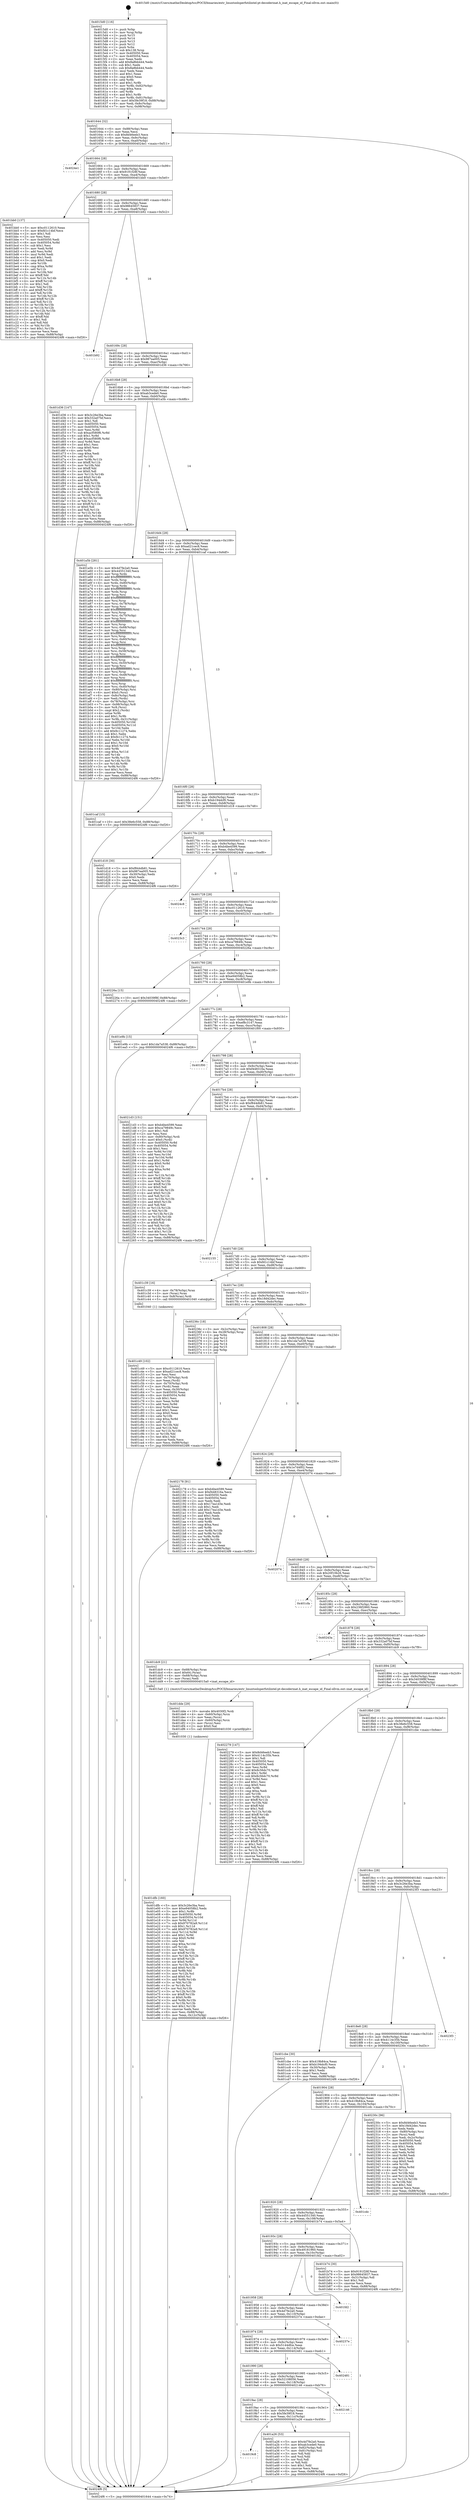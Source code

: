 digraph "0x4015d0" {
  label = "0x4015d0 (/mnt/c/Users/mathe/Desktop/tcc/POCII/binaries/extr_linuxtoolsperfutilintel-pt-decoderinat.h_inat_escape_id_Final-ollvm.out::main(0))"
  labelloc = "t"
  node[shape=record]

  Entry [label="",width=0.3,height=0.3,shape=circle,fillcolor=black,style=filled]
  "0x401644" [label="{
     0x401644 [32]\l
     | [instrs]\l
     &nbsp;&nbsp;0x401644 \<+6\>: mov -0x88(%rbp),%eax\l
     &nbsp;&nbsp;0x40164a \<+2\>: mov %eax,%ecx\l
     &nbsp;&nbsp;0x40164c \<+6\>: sub $0x8d46eeb3,%ecx\l
     &nbsp;&nbsp;0x401652 \<+6\>: mov %eax,-0x9c(%rbp)\l
     &nbsp;&nbsp;0x401658 \<+6\>: mov %ecx,-0xa0(%rbp)\l
     &nbsp;&nbsp;0x40165e \<+6\>: je 00000000004024e1 \<main+0xf11\>\l
  }"]
  "0x4024e1" [label="{
     0x4024e1\l
  }", style=dashed]
  "0x401664" [label="{
     0x401664 [28]\l
     | [instrs]\l
     &nbsp;&nbsp;0x401664 \<+5\>: jmp 0000000000401669 \<main+0x99\>\l
     &nbsp;&nbsp;0x401669 \<+6\>: mov -0x9c(%rbp),%eax\l
     &nbsp;&nbsp;0x40166f \<+5\>: sub $0x9191f28f,%eax\l
     &nbsp;&nbsp;0x401674 \<+6\>: mov %eax,-0xa4(%rbp)\l
     &nbsp;&nbsp;0x40167a \<+6\>: je 0000000000401bb0 \<main+0x5e0\>\l
  }"]
  Exit [label="",width=0.3,height=0.3,shape=circle,fillcolor=black,style=filled,peripheries=2]
  "0x401bb0" [label="{
     0x401bb0 [137]\l
     | [instrs]\l
     &nbsp;&nbsp;0x401bb0 \<+5\>: mov $0xc0112610,%eax\l
     &nbsp;&nbsp;0x401bb5 \<+5\>: mov $0xfd1c14bf,%ecx\l
     &nbsp;&nbsp;0x401bba \<+2\>: mov $0x1,%dl\l
     &nbsp;&nbsp;0x401bbc \<+2\>: xor %esi,%esi\l
     &nbsp;&nbsp;0x401bbe \<+7\>: mov 0x405050,%edi\l
     &nbsp;&nbsp;0x401bc5 \<+8\>: mov 0x405054,%r8d\l
     &nbsp;&nbsp;0x401bcd \<+3\>: sub $0x1,%esi\l
     &nbsp;&nbsp;0x401bd0 \<+3\>: mov %edi,%r9d\l
     &nbsp;&nbsp;0x401bd3 \<+3\>: add %esi,%r9d\l
     &nbsp;&nbsp;0x401bd6 \<+4\>: imul %r9d,%edi\l
     &nbsp;&nbsp;0x401bda \<+3\>: and $0x1,%edi\l
     &nbsp;&nbsp;0x401bdd \<+3\>: cmp $0x0,%edi\l
     &nbsp;&nbsp;0x401be0 \<+4\>: sete %r10b\l
     &nbsp;&nbsp;0x401be4 \<+4\>: cmp $0xa,%r8d\l
     &nbsp;&nbsp;0x401be8 \<+4\>: setl %r11b\l
     &nbsp;&nbsp;0x401bec \<+3\>: mov %r10b,%bl\l
     &nbsp;&nbsp;0x401bef \<+3\>: xor $0xff,%bl\l
     &nbsp;&nbsp;0x401bf2 \<+3\>: mov %r11b,%r14b\l
     &nbsp;&nbsp;0x401bf5 \<+4\>: xor $0xff,%r14b\l
     &nbsp;&nbsp;0x401bf9 \<+3\>: xor $0x1,%dl\l
     &nbsp;&nbsp;0x401bfc \<+3\>: mov %bl,%r15b\l
     &nbsp;&nbsp;0x401bff \<+4\>: and $0xff,%r15b\l
     &nbsp;&nbsp;0x401c03 \<+3\>: and %dl,%r10b\l
     &nbsp;&nbsp;0x401c06 \<+3\>: mov %r14b,%r12b\l
     &nbsp;&nbsp;0x401c09 \<+4\>: and $0xff,%r12b\l
     &nbsp;&nbsp;0x401c0d \<+3\>: and %dl,%r11b\l
     &nbsp;&nbsp;0x401c10 \<+3\>: or %r10b,%r15b\l
     &nbsp;&nbsp;0x401c13 \<+3\>: or %r11b,%r12b\l
     &nbsp;&nbsp;0x401c16 \<+3\>: xor %r12b,%r15b\l
     &nbsp;&nbsp;0x401c19 \<+3\>: or %r14b,%bl\l
     &nbsp;&nbsp;0x401c1c \<+3\>: xor $0xff,%bl\l
     &nbsp;&nbsp;0x401c1f \<+3\>: or $0x1,%dl\l
     &nbsp;&nbsp;0x401c22 \<+2\>: and %dl,%bl\l
     &nbsp;&nbsp;0x401c24 \<+3\>: or %bl,%r15b\l
     &nbsp;&nbsp;0x401c27 \<+4\>: test $0x1,%r15b\l
     &nbsp;&nbsp;0x401c2b \<+3\>: cmovne %ecx,%eax\l
     &nbsp;&nbsp;0x401c2e \<+6\>: mov %eax,-0x88(%rbp)\l
     &nbsp;&nbsp;0x401c34 \<+5\>: jmp 00000000004024f6 \<main+0xf26\>\l
  }"]
  "0x401680" [label="{
     0x401680 [28]\l
     | [instrs]\l
     &nbsp;&nbsp;0x401680 \<+5\>: jmp 0000000000401685 \<main+0xb5\>\l
     &nbsp;&nbsp;0x401685 \<+6\>: mov -0x9c(%rbp),%eax\l
     &nbsp;&nbsp;0x40168b \<+5\>: sub $0x98645837,%eax\l
     &nbsp;&nbsp;0x401690 \<+6\>: mov %eax,-0xa8(%rbp)\l
     &nbsp;&nbsp;0x401696 \<+6\>: je 0000000000401b92 \<main+0x5c2\>\l
  }"]
  "0x401dfb" [label="{
     0x401dfb [160]\l
     | [instrs]\l
     &nbsp;&nbsp;0x401dfb \<+5\>: mov $0x3c26e3ba,%esi\l
     &nbsp;&nbsp;0x401e00 \<+5\>: mov $0xe94058b2,%edx\l
     &nbsp;&nbsp;0x401e05 \<+3\>: mov $0x1,%r8b\l
     &nbsp;&nbsp;0x401e08 \<+8\>: mov 0x405050,%r9d\l
     &nbsp;&nbsp;0x401e10 \<+8\>: mov 0x405054,%r10d\l
     &nbsp;&nbsp;0x401e18 \<+3\>: mov %r9d,%r11d\l
     &nbsp;&nbsp;0x401e1b \<+7\>: sub $0x970782a9,%r11d\l
     &nbsp;&nbsp;0x401e22 \<+4\>: sub $0x1,%r11d\l
     &nbsp;&nbsp;0x401e26 \<+7\>: add $0x970782a9,%r11d\l
     &nbsp;&nbsp;0x401e2d \<+4\>: imul %r11d,%r9d\l
     &nbsp;&nbsp;0x401e31 \<+4\>: and $0x1,%r9d\l
     &nbsp;&nbsp;0x401e35 \<+4\>: cmp $0x0,%r9d\l
     &nbsp;&nbsp;0x401e39 \<+3\>: sete %bl\l
     &nbsp;&nbsp;0x401e3c \<+4\>: cmp $0xa,%r10d\l
     &nbsp;&nbsp;0x401e40 \<+4\>: setl %r14b\l
     &nbsp;&nbsp;0x401e44 \<+3\>: mov %bl,%r15b\l
     &nbsp;&nbsp;0x401e47 \<+4\>: xor $0xff,%r15b\l
     &nbsp;&nbsp;0x401e4b \<+3\>: mov %r14b,%r12b\l
     &nbsp;&nbsp;0x401e4e \<+4\>: xor $0xff,%r12b\l
     &nbsp;&nbsp;0x401e52 \<+4\>: xor $0x0,%r8b\l
     &nbsp;&nbsp;0x401e56 \<+3\>: mov %r15b,%r13b\l
     &nbsp;&nbsp;0x401e59 \<+4\>: and $0x0,%r13b\l
     &nbsp;&nbsp;0x401e5d \<+3\>: and %r8b,%bl\l
     &nbsp;&nbsp;0x401e60 \<+3\>: mov %r12b,%cl\l
     &nbsp;&nbsp;0x401e63 \<+3\>: and $0x0,%cl\l
     &nbsp;&nbsp;0x401e66 \<+3\>: and %r8b,%r14b\l
     &nbsp;&nbsp;0x401e69 \<+3\>: or %bl,%r13b\l
     &nbsp;&nbsp;0x401e6c \<+3\>: or %r14b,%cl\l
     &nbsp;&nbsp;0x401e6f \<+3\>: xor %cl,%r13b\l
     &nbsp;&nbsp;0x401e72 \<+3\>: or %r12b,%r15b\l
     &nbsp;&nbsp;0x401e75 \<+4\>: xor $0xff,%r15b\l
     &nbsp;&nbsp;0x401e79 \<+4\>: or $0x0,%r8b\l
     &nbsp;&nbsp;0x401e7d \<+3\>: and %r8b,%r15b\l
     &nbsp;&nbsp;0x401e80 \<+3\>: or %r15b,%r13b\l
     &nbsp;&nbsp;0x401e83 \<+4\>: test $0x1,%r13b\l
     &nbsp;&nbsp;0x401e87 \<+3\>: cmovne %edx,%esi\l
     &nbsp;&nbsp;0x401e8a \<+6\>: mov %esi,-0x88(%rbp)\l
     &nbsp;&nbsp;0x401e90 \<+6\>: mov %eax,-0x12c(%rbp)\l
     &nbsp;&nbsp;0x401e96 \<+5\>: jmp 00000000004024f6 \<main+0xf26\>\l
  }"]
  "0x401b92" [label="{
     0x401b92\l
  }", style=dashed]
  "0x40169c" [label="{
     0x40169c [28]\l
     | [instrs]\l
     &nbsp;&nbsp;0x40169c \<+5\>: jmp 00000000004016a1 \<main+0xd1\>\l
     &nbsp;&nbsp;0x4016a1 \<+6\>: mov -0x9c(%rbp),%eax\l
     &nbsp;&nbsp;0x4016a7 \<+5\>: sub $0x987ea005,%eax\l
     &nbsp;&nbsp;0x4016ac \<+6\>: mov %eax,-0xac(%rbp)\l
     &nbsp;&nbsp;0x4016b2 \<+6\>: je 0000000000401d36 \<main+0x766\>\l
  }"]
  "0x401dde" [label="{
     0x401dde [29]\l
     | [instrs]\l
     &nbsp;&nbsp;0x401dde \<+10\>: movabs $0x4030f2,%rdi\l
     &nbsp;&nbsp;0x401de8 \<+4\>: mov -0x60(%rbp),%rcx\l
     &nbsp;&nbsp;0x401dec \<+2\>: mov %eax,(%rcx)\l
     &nbsp;&nbsp;0x401dee \<+4\>: mov -0x60(%rbp),%rcx\l
     &nbsp;&nbsp;0x401df2 \<+2\>: mov (%rcx),%esi\l
     &nbsp;&nbsp;0x401df4 \<+2\>: mov $0x0,%al\l
     &nbsp;&nbsp;0x401df6 \<+5\>: call 0000000000401030 \<printf@plt\>\l
     | [calls]\l
     &nbsp;&nbsp;0x401030 \{1\} (unknown)\l
  }"]
  "0x401d36" [label="{
     0x401d36 [147]\l
     | [instrs]\l
     &nbsp;&nbsp;0x401d36 \<+5\>: mov $0x3c26e3ba,%eax\l
     &nbsp;&nbsp;0x401d3b \<+5\>: mov $0x332a07bf,%ecx\l
     &nbsp;&nbsp;0x401d40 \<+2\>: mov $0x1,%dl\l
     &nbsp;&nbsp;0x401d42 \<+7\>: mov 0x405050,%esi\l
     &nbsp;&nbsp;0x401d49 \<+7\>: mov 0x405054,%edi\l
     &nbsp;&nbsp;0x401d50 \<+3\>: mov %esi,%r8d\l
     &nbsp;&nbsp;0x401d53 \<+7\>: sub $0xacf580f6,%r8d\l
     &nbsp;&nbsp;0x401d5a \<+4\>: sub $0x1,%r8d\l
     &nbsp;&nbsp;0x401d5e \<+7\>: add $0xacf580f6,%r8d\l
     &nbsp;&nbsp;0x401d65 \<+4\>: imul %r8d,%esi\l
     &nbsp;&nbsp;0x401d69 \<+3\>: and $0x1,%esi\l
     &nbsp;&nbsp;0x401d6c \<+3\>: cmp $0x0,%esi\l
     &nbsp;&nbsp;0x401d6f \<+4\>: sete %r9b\l
     &nbsp;&nbsp;0x401d73 \<+3\>: cmp $0xa,%edi\l
     &nbsp;&nbsp;0x401d76 \<+4\>: setl %r10b\l
     &nbsp;&nbsp;0x401d7a \<+3\>: mov %r9b,%r11b\l
     &nbsp;&nbsp;0x401d7d \<+4\>: xor $0xff,%r11b\l
     &nbsp;&nbsp;0x401d81 \<+3\>: mov %r10b,%bl\l
     &nbsp;&nbsp;0x401d84 \<+3\>: xor $0xff,%bl\l
     &nbsp;&nbsp;0x401d87 \<+3\>: xor $0x0,%dl\l
     &nbsp;&nbsp;0x401d8a \<+3\>: mov %r11b,%r14b\l
     &nbsp;&nbsp;0x401d8d \<+4\>: and $0x0,%r14b\l
     &nbsp;&nbsp;0x401d91 \<+3\>: and %dl,%r9b\l
     &nbsp;&nbsp;0x401d94 \<+3\>: mov %bl,%r15b\l
     &nbsp;&nbsp;0x401d97 \<+4\>: and $0x0,%r15b\l
     &nbsp;&nbsp;0x401d9b \<+3\>: and %dl,%r10b\l
     &nbsp;&nbsp;0x401d9e \<+3\>: or %r9b,%r14b\l
     &nbsp;&nbsp;0x401da1 \<+3\>: or %r10b,%r15b\l
     &nbsp;&nbsp;0x401da4 \<+3\>: xor %r15b,%r14b\l
     &nbsp;&nbsp;0x401da7 \<+3\>: or %bl,%r11b\l
     &nbsp;&nbsp;0x401daa \<+4\>: xor $0xff,%r11b\l
     &nbsp;&nbsp;0x401dae \<+3\>: or $0x0,%dl\l
     &nbsp;&nbsp;0x401db1 \<+3\>: and %dl,%r11b\l
     &nbsp;&nbsp;0x401db4 \<+3\>: or %r11b,%r14b\l
     &nbsp;&nbsp;0x401db7 \<+4\>: test $0x1,%r14b\l
     &nbsp;&nbsp;0x401dbb \<+3\>: cmovne %ecx,%eax\l
     &nbsp;&nbsp;0x401dbe \<+6\>: mov %eax,-0x88(%rbp)\l
     &nbsp;&nbsp;0x401dc4 \<+5\>: jmp 00000000004024f6 \<main+0xf26\>\l
  }"]
  "0x4016b8" [label="{
     0x4016b8 [28]\l
     | [instrs]\l
     &nbsp;&nbsp;0x4016b8 \<+5\>: jmp 00000000004016bd \<main+0xed\>\l
     &nbsp;&nbsp;0x4016bd \<+6\>: mov -0x9c(%rbp),%eax\l
     &nbsp;&nbsp;0x4016c3 \<+5\>: sub $0xab3cede0,%eax\l
     &nbsp;&nbsp;0x4016c8 \<+6\>: mov %eax,-0xb0(%rbp)\l
     &nbsp;&nbsp;0x4016ce \<+6\>: je 0000000000401a5b \<main+0x48b\>\l
  }"]
  "0x401c49" [label="{
     0x401c49 [102]\l
     | [instrs]\l
     &nbsp;&nbsp;0x401c49 \<+5\>: mov $0xc0112610,%ecx\l
     &nbsp;&nbsp;0x401c4e \<+5\>: mov $0xad21cec8,%edx\l
     &nbsp;&nbsp;0x401c53 \<+2\>: xor %esi,%esi\l
     &nbsp;&nbsp;0x401c55 \<+4\>: mov -0x70(%rbp),%rdi\l
     &nbsp;&nbsp;0x401c59 \<+2\>: mov %eax,(%rdi)\l
     &nbsp;&nbsp;0x401c5b \<+4\>: mov -0x70(%rbp),%rdi\l
     &nbsp;&nbsp;0x401c5f \<+2\>: mov (%rdi),%eax\l
     &nbsp;&nbsp;0x401c61 \<+3\>: mov %eax,-0x30(%rbp)\l
     &nbsp;&nbsp;0x401c64 \<+7\>: mov 0x405050,%eax\l
     &nbsp;&nbsp;0x401c6b \<+8\>: mov 0x405054,%r8d\l
     &nbsp;&nbsp;0x401c73 \<+3\>: sub $0x1,%esi\l
     &nbsp;&nbsp;0x401c76 \<+3\>: mov %eax,%r9d\l
     &nbsp;&nbsp;0x401c79 \<+3\>: add %esi,%r9d\l
     &nbsp;&nbsp;0x401c7c \<+4\>: imul %r9d,%eax\l
     &nbsp;&nbsp;0x401c80 \<+3\>: and $0x1,%eax\l
     &nbsp;&nbsp;0x401c83 \<+3\>: cmp $0x0,%eax\l
     &nbsp;&nbsp;0x401c86 \<+4\>: sete %r10b\l
     &nbsp;&nbsp;0x401c8a \<+4\>: cmp $0xa,%r8d\l
     &nbsp;&nbsp;0x401c8e \<+4\>: setl %r11b\l
     &nbsp;&nbsp;0x401c92 \<+3\>: mov %r10b,%bl\l
     &nbsp;&nbsp;0x401c95 \<+3\>: and %r11b,%bl\l
     &nbsp;&nbsp;0x401c98 \<+3\>: xor %r11b,%r10b\l
     &nbsp;&nbsp;0x401c9b \<+3\>: or %r10b,%bl\l
     &nbsp;&nbsp;0x401c9e \<+3\>: test $0x1,%bl\l
     &nbsp;&nbsp;0x401ca1 \<+3\>: cmovne %edx,%ecx\l
     &nbsp;&nbsp;0x401ca4 \<+6\>: mov %ecx,-0x88(%rbp)\l
     &nbsp;&nbsp;0x401caa \<+5\>: jmp 00000000004024f6 \<main+0xf26\>\l
  }"]
  "0x401a5b" [label="{
     0x401a5b [281]\l
     | [instrs]\l
     &nbsp;&nbsp;0x401a5b \<+5\>: mov $0x4d7fe2a0,%eax\l
     &nbsp;&nbsp;0x401a60 \<+5\>: mov $0x44551340,%ecx\l
     &nbsp;&nbsp;0x401a65 \<+3\>: mov %rsp,%rdx\l
     &nbsp;&nbsp;0x401a68 \<+4\>: add $0xfffffffffffffff0,%rdx\l
     &nbsp;&nbsp;0x401a6c \<+3\>: mov %rdx,%rsp\l
     &nbsp;&nbsp;0x401a6f \<+4\>: mov %rdx,-0x80(%rbp)\l
     &nbsp;&nbsp;0x401a73 \<+3\>: mov %rsp,%rdx\l
     &nbsp;&nbsp;0x401a76 \<+4\>: add $0xfffffffffffffff0,%rdx\l
     &nbsp;&nbsp;0x401a7a \<+3\>: mov %rdx,%rsp\l
     &nbsp;&nbsp;0x401a7d \<+3\>: mov %rsp,%rsi\l
     &nbsp;&nbsp;0x401a80 \<+4\>: add $0xfffffffffffffff0,%rsi\l
     &nbsp;&nbsp;0x401a84 \<+3\>: mov %rsi,%rsp\l
     &nbsp;&nbsp;0x401a87 \<+4\>: mov %rsi,-0x78(%rbp)\l
     &nbsp;&nbsp;0x401a8b \<+3\>: mov %rsp,%rsi\l
     &nbsp;&nbsp;0x401a8e \<+4\>: add $0xfffffffffffffff0,%rsi\l
     &nbsp;&nbsp;0x401a92 \<+3\>: mov %rsi,%rsp\l
     &nbsp;&nbsp;0x401a95 \<+4\>: mov %rsi,-0x70(%rbp)\l
     &nbsp;&nbsp;0x401a99 \<+3\>: mov %rsp,%rsi\l
     &nbsp;&nbsp;0x401a9c \<+4\>: add $0xfffffffffffffff0,%rsi\l
     &nbsp;&nbsp;0x401aa0 \<+3\>: mov %rsi,%rsp\l
     &nbsp;&nbsp;0x401aa3 \<+4\>: mov %rsi,-0x68(%rbp)\l
     &nbsp;&nbsp;0x401aa7 \<+3\>: mov %rsp,%rsi\l
     &nbsp;&nbsp;0x401aaa \<+4\>: add $0xfffffffffffffff0,%rsi\l
     &nbsp;&nbsp;0x401aae \<+3\>: mov %rsi,%rsp\l
     &nbsp;&nbsp;0x401ab1 \<+4\>: mov %rsi,-0x60(%rbp)\l
     &nbsp;&nbsp;0x401ab5 \<+3\>: mov %rsp,%rsi\l
     &nbsp;&nbsp;0x401ab8 \<+4\>: add $0xfffffffffffffff0,%rsi\l
     &nbsp;&nbsp;0x401abc \<+3\>: mov %rsi,%rsp\l
     &nbsp;&nbsp;0x401abf \<+4\>: mov %rsi,-0x58(%rbp)\l
     &nbsp;&nbsp;0x401ac3 \<+3\>: mov %rsp,%rsi\l
     &nbsp;&nbsp;0x401ac6 \<+4\>: add $0xfffffffffffffff0,%rsi\l
     &nbsp;&nbsp;0x401aca \<+3\>: mov %rsi,%rsp\l
     &nbsp;&nbsp;0x401acd \<+4\>: mov %rsi,-0x50(%rbp)\l
     &nbsp;&nbsp;0x401ad1 \<+3\>: mov %rsp,%rsi\l
     &nbsp;&nbsp;0x401ad4 \<+4\>: add $0xfffffffffffffff0,%rsi\l
     &nbsp;&nbsp;0x401ad8 \<+3\>: mov %rsi,%rsp\l
     &nbsp;&nbsp;0x401adb \<+4\>: mov %rsi,-0x48(%rbp)\l
     &nbsp;&nbsp;0x401adf \<+3\>: mov %rsp,%rsi\l
     &nbsp;&nbsp;0x401ae2 \<+4\>: add $0xfffffffffffffff0,%rsi\l
     &nbsp;&nbsp;0x401ae6 \<+3\>: mov %rsi,%rsp\l
     &nbsp;&nbsp;0x401ae9 \<+4\>: mov %rsi,-0x40(%rbp)\l
     &nbsp;&nbsp;0x401aed \<+4\>: mov -0x80(%rbp),%rsi\l
     &nbsp;&nbsp;0x401af1 \<+6\>: movl $0x0,(%rsi)\l
     &nbsp;&nbsp;0x401af7 \<+6\>: mov -0x8c(%rbp),%edi\l
     &nbsp;&nbsp;0x401afd \<+2\>: mov %edi,(%rdx)\l
     &nbsp;&nbsp;0x401aff \<+4\>: mov -0x78(%rbp),%rsi\l
     &nbsp;&nbsp;0x401b03 \<+7\>: mov -0x98(%rbp),%r8\l
     &nbsp;&nbsp;0x401b0a \<+3\>: mov %r8,(%rsi)\l
     &nbsp;&nbsp;0x401b0d \<+3\>: cmpl $0x2,(%rdx)\l
     &nbsp;&nbsp;0x401b10 \<+4\>: setne %r9b\l
     &nbsp;&nbsp;0x401b14 \<+4\>: and $0x1,%r9b\l
     &nbsp;&nbsp;0x401b18 \<+4\>: mov %r9b,-0x31(%rbp)\l
     &nbsp;&nbsp;0x401b1c \<+8\>: mov 0x405050,%r10d\l
     &nbsp;&nbsp;0x401b24 \<+8\>: mov 0x405054,%r11d\l
     &nbsp;&nbsp;0x401b2c \<+3\>: mov %r10d,%ebx\l
     &nbsp;&nbsp;0x401b2f \<+6\>: add $0x9c11274,%ebx\l
     &nbsp;&nbsp;0x401b35 \<+3\>: sub $0x1,%ebx\l
     &nbsp;&nbsp;0x401b38 \<+6\>: sub $0x9c11274,%ebx\l
     &nbsp;&nbsp;0x401b3e \<+4\>: imul %ebx,%r10d\l
     &nbsp;&nbsp;0x401b42 \<+4\>: and $0x1,%r10d\l
     &nbsp;&nbsp;0x401b46 \<+4\>: cmp $0x0,%r10d\l
     &nbsp;&nbsp;0x401b4a \<+4\>: sete %r9b\l
     &nbsp;&nbsp;0x401b4e \<+4\>: cmp $0xa,%r11d\l
     &nbsp;&nbsp;0x401b52 \<+4\>: setl %r14b\l
     &nbsp;&nbsp;0x401b56 \<+3\>: mov %r9b,%r15b\l
     &nbsp;&nbsp;0x401b59 \<+3\>: and %r14b,%r15b\l
     &nbsp;&nbsp;0x401b5c \<+3\>: xor %r14b,%r9b\l
     &nbsp;&nbsp;0x401b5f \<+3\>: or %r9b,%r15b\l
     &nbsp;&nbsp;0x401b62 \<+4\>: test $0x1,%r15b\l
     &nbsp;&nbsp;0x401b66 \<+3\>: cmovne %ecx,%eax\l
     &nbsp;&nbsp;0x401b69 \<+6\>: mov %eax,-0x88(%rbp)\l
     &nbsp;&nbsp;0x401b6f \<+5\>: jmp 00000000004024f6 \<main+0xf26\>\l
  }"]
  "0x4016d4" [label="{
     0x4016d4 [28]\l
     | [instrs]\l
     &nbsp;&nbsp;0x4016d4 \<+5\>: jmp 00000000004016d9 \<main+0x109\>\l
     &nbsp;&nbsp;0x4016d9 \<+6\>: mov -0x9c(%rbp),%eax\l
     &nbsp;&nbsp;0x4016df \<+5\>: sub $0xad21cec8,%eax\l
     &nbsp;&nbsp;0x4016e4 \<+6\>: mov %eax,-0xb4(%rbp)\l
     &nbsp;&nbsp;0x4016ea \<+6\>: je 0000000000401caf \<main+0x6df\>\l
  }"]
  "0x4015d0" [label="{
     0x4015d0 [116]\l
     | [instrs]\l
     &nbsp;&nbsp;0x4015d0 \<+1\>: push %rbp\l
     &nbsp;&nbsp;0x4015d1 \<+3\>: mov %rsp,%rbp\l
     &nbsp;&nbsp;0x4015d4 \<+2\>: push %r15\l
     &nbsp;&nbsp;0x4015d6 \<+2\>: push %r14\l
     &nbsp;&nbsp;0x4015d8 \<+2\>: push %r13\l
     &nbsp;&nbsp;0x4015da \<+2\>: push %r12\l
     &nbsp;&nbsp;0x4015dc \<+1\>: push %rbx\l
     &nbsp;&nbsp;0x4015dd \<+7\>: sub $0x138,%rsp\l
     &nbsp;&nbsp;0x4015e4 \<+7\>: mov 0x405050,%eax\l
     &nbsp;&nbsp;0x4015eb \<+7\>: mov 0x405054,%ecx\l
     &nbsp;&nbsp;0x4015f2 \<+2\>: mov %eax,%edx\l
     &nbsp;&nbsp;0x4015f4 \<+6\>: add $0x8a8bb444,%edx\l
     &nbsp;&nbsp;0x4015fa \<+3\>: sub $0x1,%edx\l
     &nbsp;&nbsp;0x4015fd \<+6\>: sub $0x8a8bb444,%edx\l
     &nbsp;&nbsp;0x401603 \<+3\>: imul %edx,%eax\l
     &nbsp;&nbsp;0x401606 \<+3\>: and $0x1,%eax\l
     &nbsp;&nbsp;0x401609 \<+3\>: cmp $0x0,%eax\l
     &nbsp;&nbsp;0x40160c \<+4\>: sete %r8b\l
     &nbsp;&nbsp;0x401610 \<+4\>: and $0x1,%r8b\l
     &nbsp;&nbsp;0x401614 \<+7\>: mov %r8b,-0x82(%rbp)\l
     &nbsp;&nbsp;0x40161b \<+3\>: cmp $0xa,%ecx\l
     &nbsp;&nbsp;0x40161e \<+4\>: setl %r8b\l
     &nbsp;&nbsp;0x401622 \<+4\>: and $0x1,%r8b\l
     &nbsp;&nbsp;0x401626 \<+7\>: mov %r8b,-0x81(%rbp)\l
     &nbsp;&nbsp;0x40162d \<+10\>: movl $0x5fe39f18,-0x88(%rbp)\l
     &nbsp;&nbsp;0x401637 \<+6\>: mov %edi,-0x8c(%rbp)\l
     &nbsp;&nbsp;0x40163d \<+7\>: mov %rsi,-0x98(%rbp)\l
  }"]
  "0x401caf" [label="{
     0x401caf [15]\l
     | [instrs]\l
     &nbsp;&nbsp;0x401caf \<+10\>: movl $0x38e6c558,-0x88(%rbp)\l
     &nbsp;&nbsp;0x401cb9 \<+5\>: jmp 00000000004024f6 \<main+0xf26\>\l
  }"]
  "0x4016f0" [label="{
     0x4016f0 [28]\l
     | [instrs]\l
     &nbsp;&nbsp;0x4016f0 \<+5\>: jmp 00000000004016f5 \<main+0x125\>\l
     &nbsp;&nbsp;0x4016f5 \<+6\>: mov -0x9c(%rbp),%eax\l
     &nbsp;&nbsp;0x4016fb \<+5\>: sub $0xb194dcf0,%eax\l
     &nbsp;&nbsp;0x401700 \<+6\>: mov %eax,-0xb8(%rbp)\l
     &nbsp;&nbsp;0x401706 \<+6\>: je 0000000000401d18 \<main+0x748\>\l
  }"]
  "0x4024f6" [label="{
     0x4024f6 [5]\l
     | [instrs]\l
     &nbsp;&nbsp;0x4024f6 \<+5\>: jmp 0000000000401644 \<main+0x74\>\l
  }"]
  "0x401d18" [label="{
     0x401d18 [30]\l
     | [instrs]\l
     &nbsp;&nbsp;0x401d18 \<+5\>: mov $0xf844db81,%eax\l
     &nbsp;&nbsp;0x401d1d \<+5\>: mov $0x987ea005,%ecx\l
     &nbsp;&nbsp;0x401d22 \<+3\>: mov -0x30(%rbp),%edx\l
     &nbsp;&nbsp;0x401d25 \<+3\>: cmp $0x0,%edx\l
     &nbsp;&nbsp;0x401d28 \<+3\>: cmove %ecx,%eax\l
     &nbsp;&nbsp;0x401d2b \<+6\>: mov %eax,-0x88(%rbp)\l
     &nbsp;&nbsp;0x401d31 \<+5\>: jmp 00000000004024f6 \<main+0xf26\>\l
  }"]
  "0x40170c" [label="{
     0x40170c [28]\l
     | [instrs]\l
     &nbsp;&nbsp;0x40170c \<+5\>: jmp 0000000000401711 \<main+0x141\>\l
     &nbsp;&nbsp;0x401711 \<+6\>: mov -0x9c(%rbp),%eax\l
     &nbsp;&nbsp;0x401717 \<+5\>: sub $0xb4be4599,%eax\l
     &nbsp;&nbsp;0x40171c \<+6\>: mov %eax,-0xbc(%rbp)\l
     &nbsp;&nbsp;0x401722 \<+6\>: je 00000000004024c8 \<main+0xef8\>\l
  }"]
  "0x4019c8" [label="{
     0x4019c8\l
  }", style=dashed]
  "0x4024c8" [label="{
     0x4024c8\l
  }", style=dashed]
  "0x401728" [label="{
     0x401728 [28]\l
     | [instrs]\l
     &nbsp;&nbsp;0x401728 \<+5\>: jmp 000000000040172d \<main+0x15d\>\l
     &nbsp;&nbsp;0x40172d \<+6\>: mov -0x9c(%rbp),%eax\l
     &nbsp;&nbsp;0x401733 \<+5\>: sub $0xc0112610,%eax\l
     &nbsp;&nbsp;0x401738 \<+6\>: mov %eax,-0xc0(%rbp)\l
     &nbsp;&nbsp;0x40173e \<+6\>: je 00000000004023c3 \<main+0xdf3\>\l
  }"]
  "0x401a26" [label="{
     0x401a26 [53]\l
     | [instrs]\l
     &nbsp;&nbsp;0x401a26 \<+5\>: mov $0x4d7fe2a0,%eax\l
     &nbsp;&nbsp;0x401a2b \<+5\>: mov $0xab3cede0,%ecx\l
     &nbsp;&nbsp;0x401a30 \<+6\>: mov -0x82(%rbp),%dl\l
     &nbsp;&nbsp;0x401a36 \<+7\>: mov -0x81(%rbp),%sil\l
     &nbsp;&nbsp;0x401a3d \<+3\>: mov %dl,%dil\l
     &nbsp;&nbsp;0x401a40 \<+3\>: and %sil,%dil\l
     &nbsp;&nbsp;0x401a43 \<+3\>: xor %sil,%dl\l
     &nbsp;&nbsp;0x401a46 \<+3\>: or %dl,%dil\l
     &nbsp;&nbsp;0x401a49 \<+4\>: test $0x1,%dil\l
     &nbsp;&nbsp;0x401a4d \<+3\>: cmovne %ecx,%eax\l
     &nbsp;&nbsp;0x401a50 \<+6\>: mov %eax,-0x88(%rbp)\l
     &nbsp;&nbsp;0x401a56 \<+5\>: jmp 00000000004024f6 \<main+0xf26\>\l
  }"]
  "0x4023c3" [label="{
     0x4023c3\l
  }", style=dashed]
  "0x401744" [label="{
     0x401744 [28]\l
     | [instrs]\l
     &nbsp;&nbsp;0x401744 \<+5\>: jmp 0000000000401749 \<main+0x179\>\l
     &nbsp;&nbsp;0x401749 \<+6\>: mov -0x9c(%rbp),%eax\l
     &nbsp;&nbsp;0x40174f \<+5\>: sub $0xca79849c,%eax\l
     &nbsp;&nbsp;0x401754 \<+6\>: mov %eax,-0xc4(%rbp)\l
     &nbsp;&nbsp;0x40175a \<+6\>: je 000000000040226a \<main+0xc9a\>\l
  }"]
  "0x4019ac" [label="{
     0x4019ac [28]\l
     | [instrs]\l
     &nbsp;&nbsp;0x4019ac \<+5\>: jmp 00000000004019b1 \<main+0x3e1\>\l
     &nbsp;&nbsp;0x4019b1 \<+6\>: mov -0x9c(%rbp),%eax\l
     &nbsp;&nbsp;0x4019b7 \<+5\>: sub $0x5fe39f18,%eax\l
     &nbsp;&nbsp;0x4019bc \<+6\>: mov %eax,-0x11c(%rbp)\l
     &nbsp;&nbsp;0x4019c2 \<+6\>: je 0000000000401a26 \<main+0x456\>\l
  }"]
  "0x40226a" [label="{
     0x40226a [15]\l
     | [instrs]\l
     &nbsp;&nbsp;0x40226a \<+10\>: movl $0x34039f8f,-0x88(%rbp)\l
     &nbsp;&nbsp;0x402274 \<+5\>: jmp 00000000004024f6 \<main+0xf26\>\l
  }"]
  "0x401760" [label="{
     0x401760 [28]\l
     | [instrs]\l
     &nbsp;&nbsp;0x401760 \<+5\>: jmp 0000000000401765 \<main+0x195\>\l
     &nbsp;&nbsp;0x401765 \<+6\>: mov -0x9c(%rbp),%eax\l
     &nbsp;&nbsp;0x40176b \<+5\>: sub $0xe94058b2,%eax\l
     &nbsp;&nbsp;0x401770 \<+6\>: mov %eax,-0xc8(%rbp)\l
     &nbsp;&nbsp;0x401776 \<+6\>: je 0000000000401e9b \<main+0x8cb\>\l
  }"]
  "0x402146" [label="{
     0x402146\l
  }", style=dashed]
  "0x401e9b" [label="{
     0x401e9b [15]\l
     | [instrs]\l
     &nbsp;&nbsp;0x401e9b \<+10\>: movl $0x1da7a538,-0x88(%rbp)\l
     &nbsp;&nbsp;0x401ea5 \<+5\>: jmp 00000000004024f6 \<main+0xf26\>\l
  }"]
  "0x40177c" [label="{
     0x40177c [28]\l
     | [instrs]\l
     &nbsp;&nbsp;0x40177c \<+5\>: jmp 0000000000401781 \<main+0x1b1\>\l
     &nbsp;&nbsp;0x401781 \<+6\>: mov -0x9c(%rbp),%eax\l
     &nbsp;&nbsp;0x401787 \<+5\>: sub $0xef8c3147,%eax\l
     &nbsp;&nbsp;0x40178c \<+6\>: mov %eax,-0xcc(%rbp)\l
     &nbsp;&nbsp;0x401792 \<+6\>: je 0000000000401f00 \<main+0x930\>\l
  }"]
  "0x401990" [label="{
     0x401990 [28]\l
     | [instrs]\l
     &nbsp;&nbsp;0x401990 \<+5\>: jmp 0000000000401995 \<main+0x3c5\>\l
     &nbsp;&nbsp;0x401995 \<+6\>: mov -0x9c(%rbp),%eax\l
     &nbsp;&nbsp;0x40199b \<+5\>: sub $0x52108056,%eax\l
     &nbsp;&nbsp;0x4019a0 \<+6\>: mov %eax,-0x118(%rbp)\l
     &nbsp;&nbsp;0x4019a6 \<+6\>: je 0000000000402146 \<main+0xb76\>\l
  }"]
  "0x401f00" [label="{
     0x401f00\l
  }", style=dashed]
  "0x401798" [label="{
     0x401798 [28]\l
     | [instrs]\l
     &nbsp;&nbsp;0x401798 \<+5\>: jmp 000000000040179d \<main+0x1cd\>\l
     &nbsp;&nbsp;0x40179d \<+6\>: mov -0x9c(%rbp),%eax\l
     &nbsp;&nbsp;0x4017a3 \<+5\>: sub $0xf448316a,%eax\l
     &nbsp;&nbsp;0x4017a8 \<+6\>: mov %eax,-0xd0(%rbp)\l
     &nbsp;&nbsp;0x4017ae \<+6\>: je 00000000004021d3 \<main+0xc03\>\l
  }"]
  "0x402481" [label="{
     0x402481\l
  }", style=dashed]
  "0x4021d3" [label="{
     0x4021d3 [151]\l
     | [instrs]\l
     &nbsp;&nbsp;0x4021d3 \<+5\>: mov $0xb4be4599,%eax\l
     &nbsp;&nbsp;0x4021d8 \<+5\>: mov $0xca79849c,%ecx\l
     &nbsp;&nbsp;0x4021dd \<+2\>: mov $0x1,%dl\l
     &nbsp;&nbsp;0x4021df \<+2\>: xor %esi,%esi\l
     &nbsp;&nbsp;0x4021e1 \<+4\>: mov -0x80(%rbp),%rdi\l
     &nbsp;&nbsp;0x4021e5 \<+6\>: movl $0x0,(%rdi)\l
     &nbsp;&nbsp;0x4021eb \<+8\>: mov 0x405050,%r8d\l
     &nbsp;&nbsp;0x4021f3 \<+8\>: mov 0x405054,%r9d\l
     &nbsp;&nbsp;0x4021fb \<+3\>: sub $0x1,%esi\l
     &nbsp;&nbsp;0x4021fe \<+3\>: mov %r8d,%r10d\l
     &nbsp;&nbsp;0x402201 \<+3\>: add %esi,%r10d\l
     &nbsp;&nbsp;0x402204 \<+4\>: imul %r10d,%r8d\l
     &nbsp;&nbsp;0x402208 \<+4\>: and $0x1,%r8d\l
     &nbsp;&nbsp;0x40220c \<+4\>: cmp $0x0,%r8d\l
     &nbsp;&nbsp;0x402210 \<+4\>: sete %r11b\l
     &nbsp;&nbsp;0x402214 \<+4\>: cmp $0xa,%r9d\l
     &nbsp;&nbsp;0x402218 \<+3\>: setl %bl\l
     &nbsp;&nbsp;0x40221b \<+3\>: mov %r11b,%r14b\l
     &nbsp;&nbsp;0x40221e \<+4\>: xor $0xff,%r14b\l
     &nbsp;&nbsp;0x402222 \<+3\>: mov %bl,%r15b\l
     &nbsp;&nbsp;0x402225 \<+4\>: xor $0xff,%r15b\l
     &nbsp;&nbsp;0x402229 \<+3\>: xor $0x0,%dl\l
     &nbsp;&nbsp;0x40222c \<+3\>: mov %r14b,%r12b\l
     &nbsp;&nbsp;0x40222f \<+4\>: and $0x0,%r12b\l
     &nbsp;&nbsp;0x402233 \<+3\>: and %dl,%r11b\l
     &nbsp;&nbsp;0x402236 \<+3\>: mov %r15b,%r13b\l
     &nbsp;&nbsp;0x402239 \<+4\>: and $0x0,%r13b\l
     &nbsp;&nbsp;0x40223d \<+2\>: and %dl,%bl\l
     &nbsp;&nbsp;0x40223f \<+3\>: or %r11b,%r12b\l
     &nbsp;&nbsp;0x402242 \<+3\>: or %bl,%r13b\l
     &nbsp;&nbsp;0x402245 \<+3\>: xor %r13b,%r12b\l
     &nbsp;&nbsp;0x402248 \<+3\>: or %r15b,%r14b\l
     &nbsp;&nbsp;0x40224b \<+4\>: xor $0xff,%r14b\l
     &nbsp;&nbsp;0x40224f \<+3\>: or $0x0,%dl\l
     &nbsp;&nbsp;0x402252 \<+3\>: and %dl,%r14b\l
     &nbsp;&nbsp;0x402255 \<+3\>: or %r14b,%r12b\l
     &nbsp;&nbsp;0x402258 \<+4\>: test $0x1,%r12b\l
     &nbsp;&nbsp;0x40225c \<+3\>: cmovne %ecx,%eax\l
     &nbsp;&nbsp;0x40225f \<+6\>: mov %eax,-0x88(%rbp)\l
     &nbsp;&nbsp;0x402265 \<+5\>: jmp 00000000004024f6 \<main+0xf26\>\l
  }"]
  "0x4017b4" [label="{
     0x4017b4 [28]\l
     | [instrs]\l
     &nbsp;&nbsp;0x4017b4 \<+5\>: jmp 00000000004017b9 \<main+0x1e9\>\l
     &nbsp;&nbsp;0x4017b9 \<+6\>: mov -0x9c(%rbp),%eax\l
     &nbsp;&nbsp;0x4017bf \<+5\>: sub $0xf844db81,%eax\l
     &nbsp;&nbsp;0x4017c4 \<+6\>: mov %eax,-0xd4(%rbp)\l
     &nbsp;&nbsp;0x4017ca \<+6\>: je 0000000000402155 \<main+0xb85\>\l
  }"]
  "0x401974" [label="{
     0x401974 [28]\l
     | [instrs]\l
     &nbsp;&nbsp;0x401974 \<+5\>: jmp 0000000000401979 \<main+0x3a9\>\l
     &nbsp;&nbsp;0x401979 \<+6\>: mov -0x9c(%rbp),%eax\l
     &nbsp;&nbsp;0x40197f \<+5\>: sub $0x5144dfce,%eax\l
     &nbsp;&nbsp;0x401984 \<+6\>: mov %eax,-0x114(%rbp)\l
     &nbsp;&nbsp;0x40198a \<+6\>: je 0000000000402481 \<main+0xeb1\>\l
  }"]
  "0x402155" [label="{
     0x402155\l
  }", style=dashed]
  "0x4017d0" [label="{
     0x4017d0 [28]\l
     | [instrs]\l
     &nbsp;&nbsp;0x4017d0 \<+5\>: jmp 00000000004017d5 \<main+0x205\>\l
     &nbsp;&nbsp;0x4017d5 \<+6\>: mov -0x9c(%rbp),%eax\l
     &nbsp;&nbsp;0x4017db \<+5\>: sub $0xfd1c14bf,%eax\l
     &nbsp;&nbsp;0x4017e0 \<+6\>: mov %eax,-0xd8(%rbp)\l
     &nbsp;&nbsp;0x4017e6 \<+6\>: je 0000000000401c39 \<main+0x669\>\l
  }"]
  "0x40237e" [label="{
     0x40237e\l
  }", style=dashed]
  "0x401c39" [label="{
     0x401c39 [16]\l
     | [instrs]\l
     &nbsp;&nbsp;0x401c39 \<+4\>: mov -0x78(%rbp),%rax\l
     &nbsp;&nbsp;0x401c3d \<+3\>: mov (%rax),%rax\l
     &nbsp;&nbsp;0x401c40 \<+4\>: mov 0x8(%rax),%rdi\l
     &nbsp;&nbsp;0x401c44 \<+5\>: call 0000000000401040 \<atoi@plt\>\l
     | [calls]\l
     &nbsp;&nbsp;0x401040 \{1\} (unknown)\l
  }"]
  "0x4017ec" [label="{
     0x4017ec [28]\l
     | [instrs]\l
     &nbsp;&nbsp;0x4017ec \<+5\>: jmp 00000000004017f1 \<main+0x221\>\l
     &nbsp;&nbsp;0x4017f1 \<+6\>: mov -0x9c(%rbp),%eax\l
     &nbsp;&nbsp;0x4017f7 \<+5\>: sub $0x18d42dec,%eax\l
     &nbsp;&nbsp;0x4017fc \<+6\>: mov %eax,-0xdc(%rbp)\l
     &nbsp;&nbsp;0x401802 \<+6\>: je 000000000040236c \<main+0xd9c\>\l
  }"]
  "0x401958" [label="{
     0x401958 [28]\l
     | [instrs]\l
     &nbsp;&nbsp;0x401958 \<+5\>: jmp 000000000040195d \<main+0x38d\>\l
     &nbsp;&nbsp;0x40195d \<+6\>: mov -0x9c(%rbp),%eax\l
     &nbsp;&nbsp;0x401963 \<+5\>: sub $0x4d7fe2a0,%eax\l
     &nbsp;&nbsp;0x401968 \<+6\>: mov %eax,-0x110(%rbp)\l
     &nbsp;&nbsp;0x40196e \<+6\>: je 000000000040237e \<main+0xdae\>\l
  }"]
  "0x40236c" [label="{
     0x40236c [18]\l
     | [instrs]\l
     &nbsp;&nbsp;0x40236c \<+3\>: mov -0x2c(%rbp),%eax\l
     &nbsp;&nbsp;0x40236f \<+4\>: lea -0x28(%rbp),%rsp\l
     &nbsp;&nbsp;0x402373 \<+1\>: pop %rbx\l
     &nbsp;&nbsp;0x402374 \<+2\>: pop %r12\l
     &nbsp;&nbsp;0x402376 \<+2\>: pop %r13\l
     &nbsp;&nbsp;0x402378 \<+2\>: pop %r14\l
     &nbsp;&nbsp;0x40237a \<+2\>: pop %r15\l
     &nbsp;&nbsp;0x40237c \<+1\>: pop %rbp\l
     &nbsp;&nbsp;0x40237d \<+1\>: ret\l
  }"]
  "0x401808" [label="{
     0x401808 [28]\l
     | [instrs]\l
     &nbsp;&nbsp;0x401808 \<+5\>: jmp 000000000040180d \<main+0x23d\>\l
     &nbsp;&nbsp;0x40180d \<+6\>: mov -0x9c(%rbp),%eax\l
     &nbsp;&nbsp;0x401813 \<+5\>: sub $0x1da7a538,%eax\l
     &nbsp;&nbsp;0x401818 \<+6\>: mov %eax,-0xe0(%rbp)\l
     &nbsp;&nbsp;0x40181e \<+6\>: je 0000000000402178 \<main+0xba8\>\l
  }"]
  "0x401fd2" [label="{
     0x401fd2\l
  }", style=dashed]
  "0x402178" [label="{
     0x402178 [91]\l
     | [instrs]\l
     &nbsp;&nbsp;0x402178 \<+5\>: mov $0xb4be4599,%eax\l
     &nbsp;&nbsp;0x40217d \<+5\>: mov $0xf448316a,%ecx\l
     &nbsp;&nbsp;0x402182 \<+7\>: mov 0x405050,%edx\l
     &nbsp;&nbsp;0x402189 \<+7\>: mov 0x405054,%esi\l
     &nbsp;&nbsp;0x402190 \<+2\>: mov %edx,%edi\l
     &nbsp;&nbsp;0x402192 \<+6\>: sub $0x17ea1d3e,%edi\l
     &nbsp;&nbsp;0x402198 \<+3\>: sub $0x1,%edi\l
     &nbsp;&nbsp;0x40219b \<+6\>: add $0x17ea1d3e,%edi\l
     &nbsp;&nbsp;0x4021a1 \<+3\>: imul %edi,%edx\l
     &nbsp;&nbsp;0x4021a4 \<+3\>: and $0x1,%edx\l
     &nbsp;&nbsp;0x4021a7 \<+3\>: cmp $0x0,%edx\l
     &nbsp;&nbsp;0x4021aa \<+4\>: sete %r8b\l
     &nbsp;&nbsp;0x4021ae \<+3\>: cmp $0xa,%esi\l
     &nbsp;&nbsp;0x4021b1 \<+4\>: setl %r9b\l
     &nbsp;&nbsp;0x4021b5 \<+3\>: mov %r8b,%r10b\l
     &nbsp;&nbsp;0x4021b8 \<+3\>: and %r9b,%r10b\l
     &nbsp;&nbsp;0x4021bb \<+3\>: xor %r9b,%r8b\l
     &nbsp;&nbsp;0x4021be \<+3\>: or %r8b,%r10b\l
     &nbsp;&nbsp;0x4021c1 \<+4\>: test $0x1,%r10b\l
     &nbsp;&nbsp;0x4021c5 \<+3\>: cmovne %ecx,%eax\l
     &nbsp;&nbsp;0x4021c8 \<+6\>: mov %eax,-0x88(%rbp)\l
     &nbsp;&nbsp;0x4021ce \<+5\>: jmp 00000000004024f6 \<main+0xf26\>\l
  }"]
  "0x401824" [label="{
     0x401824 [28]\l
     | [instrs]\l
     &nbsp;&nbsp;0x401824 \<+5\>: jmp 0000000000401829 \<main+0x259\>\l
     &nbsp;&nbsp;0x401829 \<+6\>: mov -0x9c(%rbp),%eax\l
     &nbsp;&nbsp;0x40182f \<+5\>: sub $0x1e7d4f02,%eax\l
     &nbsp;&nbsp;0x401834 \<+6\>: mov %eax,-0xe4(%rbp)\l
     &nbsp;&nbsp;0x40183a \<+6\>: je 0000000000402074 \<main+0xaa4\>\l
  }"]
  "0x40193c" [label="{
     0x40193c [28]\l
     | [instrs]\l
     &nbsp;&nbsp;0x40193c \<+5\>: jmp 0000000000401941 \<main+0x371\>\l
     &nbsp;&nbsp;0x401941 \<+6\>: mov -0x9c(%rbp),%eax\l
     &nbsp;&nbsp;0x401947 \<+5\>: sub $0x49181960,%eax\l
     &nbsp;&nbsp;0x40194c \<+6\>: mov %eax,-0x10c(%rbp)\l
     &nbsp;&nbsp;0x401952 \<+6\>: je 0000000000401fd2 \<main+0xa02\>\l
  }"]
  "0x402074" [label="{
     0x402074\l
  }", style=dashed]
  "0x401840" [label="{
     0x401840 [28]\l
     | [instrs]\l
     &nbsp;&nbsp;0x401840 \<+5\>: jmp 0000000000401845 \<main+0x275\>\l
     &nbsp;&nbsp;0x401845 \<+6\>: mov -0x9c(%rbp),%eax\l
     &nbsp;&nbsp;0x40184b \<+5\>: sub $0x20f10b26,%eax\l
     &nbsp;&nbsp;0x401850 \<+6\>: mov %eax,-0xe8(%rbp)\l
     &nbsp;&nbsp;0x401856 \<+6\>: je 0000000000401cfa \<main+0x72a\>\l
  }"]
  "0x401b74" [label="{
     0x401b74 [30]\l
     | [instrs]\l
     &nbsp;&nbsp;0x401b74 \<+5\>: mov $0x9191f28f,%eax\l
     &nbsp;&nbsp;0x401b79 \<+5\>: mov $0x98645837,%ecx\l
     &nbsp;&nbsp;0x401b7e \<+3\>: mov -0x31(%rbp),%dl\l
     &nbsp;&nbsp;0x401b81 \<+3\>: test $0x1,%dl\l
     &nbsp;&nbsp;0x401b84 \<+3\>: cmovne %ecx,%eax\l
     &nbsp;&nbsp;0x401b87 \<+6\>: mov %eax,-0x88(%rbp)\l
     &nbsp;&nbsp;0x401b8d \<+5\>: jmp 00000000004024f6 \<main+0xf26\>\l
  }"]
  "0x401cfa" [label="{
     0x401cfa\l
  }", style=dashed]
  "0x40185c" [label="{
     0x40185c [28]\l
     | [instrs]\l
     &nbsp;&nbsp;0x40185c \<+5\>: jmp 0000000000401861 \<main+0x291\>\l
     &nbsp;&nbsp;0x401861 \<+6\>: mov -0x9c(%rbp),%eax\l
     &nbsp;&nbsp;0x401867 \<+5\>: sub $0x236f2860,%eax\l
     &nbsp;&nbsp;0x40186c \<+6\>: mov %eax,-0xec(%rbp)\l
     &nbsp;&nbsp;0x401872 \<+6\>: je 000000000040243a \<main+0xe6a\>\l
  }"]
  "0x401920" [label="{
     0x401920 [28]\l
     | [instrs]\l
     &nbsp;&nbsp;0x401920 \<+5\>: jmp 0000000000401925 \<main+0x355\>\l
     &nbsp;&nbsp;0x401925 \<+6\>: mov -0x9c(%rbp),%eax\l
     &nbsp;&nbsp;0x40192b \<+5\>: sub $0x44551340,%eax\l
     &nbsp;&nbsp;0x401930 \<+6\>: mov %eax,-0x108(%rbp)\l
     &nbsp;&nbsp;0x401936 \<+6\>: je 0000000000401b74 \<main+0x5a4\>\l
  }"]
  "0x40243a" [label="{
     0x40243a\l
  }", style=dashed]
  "0x401878" [label="{
     0x401878 [28]\l
     | [instrs]\l
     &nbsp;&nbsp;0x401878 \<+5\>: jmp 000000000040187d \<main+0x2ad\>\l
     &nbsp;&nbsp;0x40187d \<+6\>: mov -0x9c(%rbp),%eax\l
     &nbsp;&nbsp;0x401883 \<+5\>: sub $0x332a07bf,%eax\l
     &nbsp;&nbsp;0x401888 \<+6\>: mov %eax,-0xf0(%rbp)\l
     &nbsp;&nbsp;0x40188e \<+6\>: je 0000000000401dc9 \<main+0x7f9\>\l
  }"]
  "0x401cdc" [label="{
     0x401cdc\l
  }", style=dashed]
  "0x401dc9" [label="{
     0x401dc9 [21]\l
     | [instrs]\l
     &nbsp;&nbsp;0x401dc9 \<+4\>: mov -0x68(%rbp),%rax\l
     &nbsp;&nbsp;0x401dcd \<+6\>: movl $0x64,(%rax)\l
     &nbsp;&nbsp;0x401dd3 \<+4\>: mov -0x68(%rbp),%rax\l
     &nbsp;&nbsp;0x401dd7 \<+2\>: mov (%rax),%edi\l
     &nbsp;&nbsp;0x401dd9 \<+5\>: call 00000000004015a0 \<inat_escape_id\>\l
     | [calls]\l
     &nbsp;&nbsp;0x4015a0 \{1\} (/mnt/c/Users/mathe/Desktop/tcc/POCII/binaries/extr_linuxtoolsperfutilintel-pt-decoderinat.h_inat_escape_id_Final-ollvm.out::inat_escape_id)\l
  }"]
  "0x401894" [label="{
     0x401894 [28]\l
     | [instrs]\l
     &nbsp;&nbsp;0x401894 \<+5\>: jmp 0000000000401899 \<main+0x2c9\>\l
     &nbsp;&nbsp;0x401899 \<+6\>: mov -0x9c(%rbp),%eax\l
     &nbsp;&nbsp;0x40189f \<+5\>: sub $0x34039f8f,%eax\l
     &nbsp;&nbsp;0x4018a4 \<+6\>: mov %eax,-0xf4(%rbp)\l
     &nbsp;&nbsp;0x4018aa \<+6\>: je 0000000000402279 \<main+0xca9\>\l
  }"]
  "0x401904" [label="{
     0x401904 [28]\l
     | [instrs]\l
     &nbsp;&nbsp;0x401904 \<+5\>: jmp 0000000000401909 \<main+0x339\>\l
     &nbsp;&nbsp;0x401909 \<+6\>: mov -0x9c(%rbp),%eax\l
     &nbsp;&nbsp;0x40190f \<+5\>: sub $0x419b84ca,%eax\l
     &nbsp;&nbsp;0x401914 \<+6\>: mov %eax,-0x104(%rbp)\l
     &nbsp;&nbsp;0x40191a \<+6\>: je 0000000000401cdc \<main+0x70c\>\l
  }"]
  "0x402279" [label="{
     0x402279 [147]\l
     | [instrs]\l
     &nbsp;&nbsp;0x402279 \<+5\>: mov $0x8d46eeb3,%eax\l
     &nbsp;&nbsp;0x40227e \<+5\>: mov $0x4114c35b,%ecx\l
     &nbsp;&nbsp;0x402283 \<+2\>: mov $0x1,%dl\l
     &nbsp;&nbsp;0x402285 \<+7\>: mov 0x405050,%esi\l
     &nbsp;&nbsp;0x40228c \<+7\>: mov 0x405054,%edi\l
     &nbsp;&nbsp;0x402293 \<+3\>: mov %esi,%r8d\l
     &nbsp;&nbsp;0x402296 \<+7\>: add $0x8c56dc70,%r8d\l
     &nbsp;&nbsp;0x40229d \<+4\>: sub $0x1,%r8d\l
     &nbsp;&nbsp;0x4022a1 \<+7\>: sub $0x8c56dc70,%r8d\l
     &nbsp;&nbsp;0x4022a8 \<+4\>: imul %r8d,%esi\l
     &nbsp;&nbsp;0x4022ac \<+3\>: and $0x1,%esi\l
     &nbsp;&nbsp;0x4022af \<+3\>: cmp $0x0,%esi\l
     &nbsp;&nbsp;0x4022b2 \<+4\>: sete %r9b\l
     &nbsp;&nbsp;0x4022b6 \<+3\>: cmp $0xa,%edi\l
     &nbsp;&nbsp;0x4022b9 \<+4\>: setl %r10b\l
     &nbsp;&nbsp;0x4022bd \<+3\>: mov %r9b,%r11b\l
     &nbsp;&nbsp;0x4022c0 \<+4\>: xor $0xff,%r11b\l
     &nbsp;&nbsp;0x4022c4 \<+3\>: mov %r10b,%bl\l
     &nbsp;&nbsp;0x4022c7 \<+3\>: xor $0xff,%bl\l
     &nbsp;&nbsp;0x4022ca \<+3\>: xor $0x1,%dl\l
     &nbsp;&nbsp;0x4022cd \<+3\>: mov %r11b,%r14b\l
     &nbsp;&nbsp;0x4022d0 \<+4\>: and $0xff,%r14b\l
     &nbsp;&nbsp;0x4022d4 \<+3\>: and %dl,%r9b\l
     &nbsp;&nbsp;0x4022d7 \<+3\>: mov %bl,%r15b\l
     &nbsp;&nbsp;0x4022da \<+4\>: and $0xff,%r15b\l
     &nbsp;&nbsp;0x4022de \<+3\>: and %dl,%r10b\l
     &nbsp;&nbsp;0x4022e1 \<+3\>: or %r9b,%r14b\l
     &nbsp;&nbsp;0x4022e4 \<+3\>: or %r10b,%r15b\l
     &nbsp;&nbsp;0x4022e7 \<+3\>: xor %r15b,%r14b\l
     &nbsp;&nbsp;0x4022ea \<+3\>: or %bl,%r11b\l
     &nbsp;&nbsp;0x4022ed \<+4\>: xor $0xff,%r11b\l
     &nbsp;&nbsp;0x4022f1 \<+3\>: or $0x1,%dl\l
     &nbsp;&nbsp;0x4022f4 \<+3\>: and %dl,%r11b\l
     &nbsp;&nbsp;0x4022f7 \<+3\>: or %r11b,%r14b\l
     &nbsp;&nbsp;0x4022fa \<+4\>: test $0x1,%r14b\l
     &nbsp;&nbsp;0x4022fe \<+3\>: cmovne %ecx,%eax\l
     &nbsp;&nbsp;0x402301 \<+6\>: mov %eax,-0x88(%rbp)\l
     &nbsp;&nbsp;0x402307 \<+5\>: jmp 00000000004024f6 \<main+0xf26\>\l
  }"]
  "0x4018b0" [label="{
     0x4018b0 [28]\l
     | [instrs]\l
     &nbsp;&nbsp;0x4018b0 \<+5\>: jmp 00000000004018b5 \<main+0x2e5\>\l
     &nbsp;&nbsp;0x4018b5 \<+6\>: mov -0x9c(%rbp),%eax\l
     &nbsp;&nbsp;0x4018bb \<+5\>: sub $0x38e6c558,%eax\l
     &nbsp;&nbsp;0x4018c0 \<+6\>: mov %eax,-0xf8(%rbp)\l
     &nbsp;&nbsp;0x4018c6 \<+6\>: je 0000000000401cbe \<main+0x6ee\>\l
  }"]
  "0x40230c" [label="{
     0x40230c [96]\l
     | [instrs]\l
     &nbsp;&nbsp;0x40230c \<+5\>: mov $0x8d46eeb3,%eax\l
     &nbsp;&nbsp;0x402311 \<+5\>: mov $0x18d42dec,%ecx\l
     &nbsp;&nbsp;0x402316 \<+2\>: xor %edx,%edx\l
     &nbsp;&nbsp;0x402318 \<+4\>: mov -0x80(%rbp),%rsi\l
     &nbsp;&nbsp;0x40231c \<+2\>: mov (%rsi),%edi\l
     &nbsp;&nbsp;0x40231e \<+3\>: mov %edi,-0x2c(%rbp)\l
     &nbsp;&nbsp;0x402321 \<+7\>: mov 0x405050,%edi\l
     &nbsp;&nbsp;0x402328 \<+8\>: mov 0x405054,%r8d\l
     &nbsp;&nbsp;0x402330 \<+3\>: sub $0x1,%edx\l
     &nbsp;&nbsp;0x402333 \<+3\>: mov %edi,%r9d\l
     &nbsp;&nbsp;0x402336 \<+3\>: add %edx,%r9d\l
     &nbsp;&nbsp;0x402339 \<+4\>: imul %r9d,%edi\l
     &nbsp;&nbsp;0x40233d \<+3\>: and $0x1,%edi\l
     &nbsp;&nbsp;0x402340 \<+3\>: cmp $0x0,%edi\l
     &nbsp;&nbsp;0x402343 \<+4\>: sete %r10b\l
     &nbsp;&nbsp;0x402347 \<+4\>: cmp $0xa,%r8d\l
     &nbsp;&nbsp;0x40234b \<+4\>: setl %r11b\l
     &nbsp;&nbsp;0x40234f \<+3\>: mov %r10b,%bl\l
     &nbsp;&nbsp;0x402352 \<+3\>: and %r11b,%bl\l
     &nbsp;&nbsp;0x402355 \<+3\>: xor %r11b,%r10b\l
     &nbsp;&nbsp;0x402358 \<+3\>: or %r10b,%bl\l
     &nbsp;&nbsp;0x40235b \<+3\>: test $0x1,%bl\l
     &nbsp;&nbsp;0x40235e \<+3\>: cmovne %ecx,%eax\l
     &nbsp;&nbsp;0x402361 \<+6\>: mov %eax,-0x88(%rbp)\l
     &nbsp;&nbsp;0x402367 \<+5\>: jmp 00000000004024f6 \<main+0xf26\>\l
  }"]
  "0x401cbe" [label="{
     0x401cbe [30]\l
     | [instrs]\l
     &nbsp;&nbsp;0x401cbe \<+5\>: mov $0x419b84ca,%eax\l
     &nbsp;&nbsp;0x401cc3 \<+5\>: mov $0xb194dcf0,%ecx\l
     &nbsp;&nbsp;0x401cc8 \<+3\>: mov -0x30(%rbp),%edx\l
     &nbsp;&nbsp;0x401ccb \<+3\>: cmp $0x1,%edx\l
     &nbsp;&nbsp;0x401cce \<+3\>: cmovl %ecx,%eax\l
     &nbsp;&nbsp;0x401cd1 \<+6\>: mov %eax,-0x88(%rbp)\l
     &nbsp;&nbsp;0x401cd7 \<+5\>: jmp 00000000004024f6 \<main+0xf26\>\l
  }"]
  "0x4018cc" [label="{
     0x4018cc [28]\l
     | [instrs]\l
     &nbsp;&nbsp;0x4018cc \<+5\>: jmp 00000000004018d1 \<main+0x301\>\l
     &nbsp;&nbsp;0x4018d1 \<+6\>: mov -0x9c(%rbp),%eax\l
     &nbsp;&nbsp;0x4018d7 \<+5\>: sub $0x3c26e3ba,%eax\l
     &nbsp;&nbsp;0x4018dc \<+6\>: mov %eax,-0xfc(%rbp)\l
     &nbsp;&nbsp;0x4018e2 \<+6\>: je 00000000004023f3 \<main+0xe23\>\l
  }"]
  "0x4018e8" [label="{
     0x4018e8 [28]\l
     | [instrs]\l
     &nbsp;&nbsp;0x4018e8 \<+5\>: jmp 00000000004018ed \<main+0x31d\>\l
     &nbsp;&nbsp;0x4018ed \<+6\>: mov -0x9c(%rbp),%eax\l
     &nbsp;&nbsp;0x4018f3 \<+5\>: sub $0x4114c35b,%eax\l
     &nbsp;&nbsp;0x4018f8 \<+6\>: mov %eax,-0x100(%rbp)\l
     &nbsp;&nbsp;0x4018fe \<+6\>: je 000000000040230c \<main+0xd3c\>\l
  }"]
  "0x4023f3" [label="{
     0x4023f3\l
  }", style=dashed]
  Entry -> "0x4015d0" [label=" 1"]
  "0x401644" -> "0x4024e1" [label=" 0"]
  "0x401644" -> "0x401664" [label=" 17"]
  "0x40236c" -> Exit [label=" 1"]
  "0x401664" -> "0x401bb0" [label=" 1"]
  "0x401664" -> "0x401680" [label=" 16"]
  "0x40230c" -> "0x4024f6" [label=" 1"]
  "0x401680" -> "0x401b92" [label=" 0"]
  "0x401680" -> "0x40169c" [label=" 16"]
  "0x402279" -> "0x4024f6" [label=" 1"]
  "0x40169c" -> "0x401d36" [label=" 1"]
  "0x40169c" -> "0x4016b8" [label=" 15"]
  "0x40226a" -> "0x4024f6" [label=" 1"]
  "0x4016b8" -> "0x401a5b" [label=" 1"]
  "0x4016b8" -> "0x4016d4" [label=" 14"]
  "0x4021d3" -> "0x4024f6" [label=" 1"]
  "0x4016d4" -> "0x401caf" [label=" 1"]
  "0x4016d4" -> "0x4016f0" [label=" 13"]
  "0x401e9b" -> "0x4024f6" [label=" 1"]
  "0x4016f0" -> "0x401d18" [label=" 1"]
  "0x4016f0" -> "0x40170c" [label=" 12"]
  "0x401dfb" -> "0x4024f6" [label=" 1"]
  "0x40170c" -> "0x4024c8" [label=" 0"]
  "0x40170c" -> "0x401728" [label=" 12"]
  "0x401dde" -> "0x401dfb" [label=" 1"]
  "0x401728" -> "0x4023c3" [label=" 0"]
  "0x401728" -> "0x401744" [label=" 12"]
  "0x401dc9" -> "0x401dde" [label=" 1"]
  "0x401744" -> "0x40226a" [label=" 1"]
  "0x401744" -> "0x401760" [label=" 11"]
  "0x401d18" -> "0x4024f6" [label=" 1"]
  "0x401760" -> "0x401e9b" [label=" 1"]
  "0x401760" -> "0x40177c" [label=" 10"]
  "0x401cbe" -> "0x4024f6" [label=" 1"]
  "0x40177c" -> "0x401f00" [label=" 0"]
  "0x40177c" -> "0x401798" [label=" 10"]
  "0x401c49" -> "0x4024f6" [label=" 1"]
  "0x401798" -> "0x4021d3" [label=" 1"]
  "0x401798" -> "0x4017b4" [label=" 9"]
  "0x401c39" -> "0x401c49" [label=" 1"]
  "0x4017b4" -> "0x402155" [label=" 0"]
  "0x4017b4" -> "0x4017d0" [label=" 9"]
  "0x401b74" -> "0x4024f6" [label=" 1"]
  "0x4017d0" -> "0x401c39" [label=" 1"]
  "0x4017d0" -> "0x4017ec" [label=" 8"]
  "0x401a5b" -> "0x4024f6" [label=" 1"]
  "0x4017ec" -> "0x40236c" [label=" 1"]
  "0x4017ec" -> "0x401808" [label=" 7"]
  "0x4024f6" -> "0x401644" [label=" 16"]
  "0x401808" -> "0x402178" [label=" 1"]
  "0x401808" -> "0x401824" [label=" 6"]
  "0x4015d0" -> "0x401644" [label=" 1"]
  "0x401824" -> "0x402074" [label=" 0"]
  "0x401824" -> "0x401840" [label=" 6"]
  "0x4019ac" -> "0x4019c8" [label=" 0"]
  "0x401840" -> "0x401cfa" [label=" 0"]
  "0x401840" -> "0x40185c" [label=" 6"]
  "0x4019ac" -> "0x401a26" [label=" 1"]
  "0x40185c" -> "0x40243a" [label=" 0"]
  "0x40185c" -> "0x401878" [label=" 6"]
  "0x401990" -> "0x4019ac" [label=" 1"]
  "0x401878" -> "0x401dc9" [label=" 1"]
  "0x401878" -> "0x401894" [label=" 5"]
  "0x401990" -> "0x402146" [label=" 0"]
  "0x401894" -> "0x402279" [label=" 1"]
  "0x401894" -> "0x4018b0" [label=" 4"]
  "0x401974" -> "0x401990" [label=" 1"]
  "0x4018b0" -> "0x401cbe" [label=" 1"]
  "0x4018b0" -> "0x4018cc" [label=" 3"]
  "0x401974" -> "0x402481" [label=" 0"]
  "0x4018cc" -> "0x4023f3" [label=" 0"]
  "0x4018cc" -> "0x4018e8" [label=" 3"]
  "0x401bb0" -> "0x4024f6" [label=" 1"]
  "0x4018e8" -> "0x40230c" [label=" 1"]
  "0x4018e8" -> "0x401904" [label=" 2"]
  "0x401caf" -> "0x4024f6" [label=" 1"]
  "0x401904" -> "0x401cdc" [label=" 0"]
  "0x401904" -> "0x401920" [label=" 2"]
  "0x401d36" -> "0x4024f6" [label=" 1"]
  "0x401920" -> "0x401b74" [label=" 1"]
  "0x401920" -> "0x40193c" [label=" 1"]
  "0x401a26" -> "0x4024f6" [label=" 1"]
  "0x40193c" -> "0x401fd2" [label=" 0"]
  "0x40193c" -> "0x401958" [label=" 1"]
  "0x402178" -> "0x4024f6" [label=" 1"]
  "0x401958" -> "0x40237e" [label=" 0"]
  "0x401958" -> "0x401974" [label=" 1"]
}
